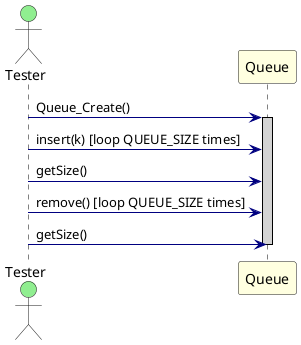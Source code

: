 @startuml QueueTestProgram_SequenceDiagram

skinparam sequence {
    ActorBackgroundColor LightGreen
    ParticipantBackgroundColor LightYellow
    LifeLineBorderColor Black
    LifeLineBackgroundColor LightGray
    ArrowColor Navy
}

actor Tester
participant "Queue" as Q

Tester -> Q : Queue_Create()
activate Q
Tester -> Q : insert(k) [loop QUEUE_SIZE times]
Tester -> Q : getSize()
Tester -> Q : remove() [loop QUEUE_SIZE times]
Tester -> Q : getSize()
deactivate Q

@enduml
